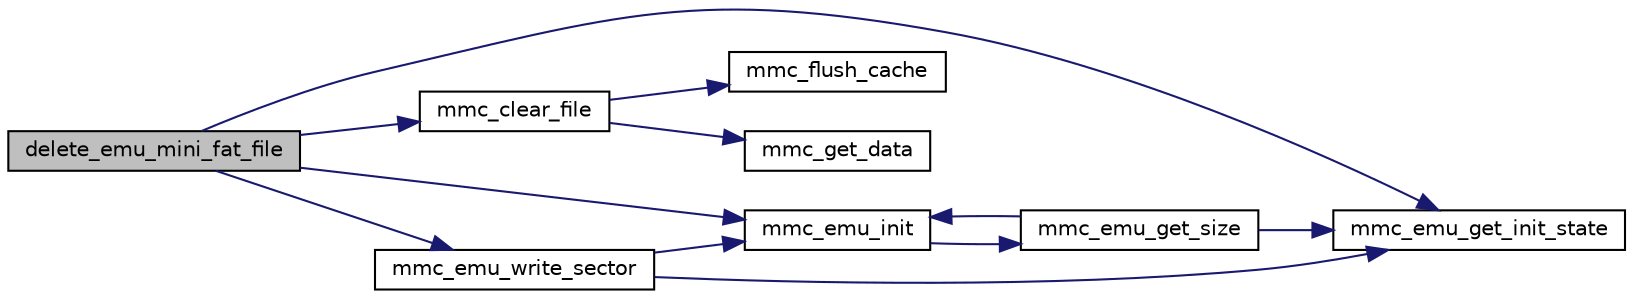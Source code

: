 digraph G
{
  edge [fontname="Helvetica",fontsize="10",labelfontname="Helvetica",labelfontsize="10"];
  node [fontname="Helvetica",fontsize="10",shape=record];
  rankdir="LR";
  Node1 [label="delete_emu_mini_fat_file",height=0.2,width=0.4,color="black", fillcolor="grey75", style="filled" fontcolor="black"];
  Node1 -> Node2 [color="midnightblue",fontsize="10",style="solid",fontname="Helvetica"];
  Node2 [label="mmc_emu_get_init_state",height=0.2,width=0.4,color="black", fillcolor="white", style="filled",URL="$mmc-emu_8h.html#a9713f38ad215f9fa39949a6f068f2b7d"];
  Node1 -> Node3 [color="midnightblue",fontsize="10",style="solid",fontname="Helvetica"];
  Node3 [label="mmc_emu_init",height=0.2,width=0.4,color="black", fillcolor="white", style="filled",URL="$mmc-emu_8h.html#ab4fc9f8caf4c79352cb259ef70b06d38"];
  Node3 -> Node4 [color="midnightblue",fontsize="10",style="solid",fontname="Helvetica"];
  Node4 [label="mmc_emu_get_size",height=0.2,width=0.4,color="black", fillcolor="white", style="filled",URL="$mmc-emu_8h.html#a4210b74e60ef7cd34612dadb6a197090"];
  Node4 -> Node2 [color="midnightblue",fontsize="10",style="solid",fontname="Helvetica"];
  Node4 -> Node3 [color="midnightblue",fontsize="10",style="solid",fontname="Helvetica"];
  Node1 -> Node5 [color="midnightblue",fontsize="10",style="solid",fontname="Helvetica"];
  Node5 [label="mmc_clear_file",height=0.2,width=0.4,color="black", fillcolor="white", style="filled",URL="$mmc-vm_8c.html#a8908f63f68b42f875acc159be8f97160"];
  Node5 -> Node6 [color="midnightblue",fontsize="10",style="solid",fontname="Helvetica"];
  Node6 [label="mmc_flush_cache",height=0.2,width=0.4,color="black", fillcolor="white", style="filled",URL="$mmc-vm_8c.html#a4faad3b4a9ed02fd2ebde88068cd4028"];
  Node5 -> Node7 [color="midnightblue",fontsize="10",style="solid",fontname="Helvetica"];
  Node7 [label="mmc_get_data",height=0.2,width=0.4,color="black", fillcolor="white", style="filled",URL="$mmc-vm_8c.html#a25aa2c381c261acbae31715c03056db9"];
  Node1 -> Node8 [color="midnightblue",fontsize="10",style="solid",fontname="Helvetica"];
  Node8 [label="mmc_emu_write_sector",height=0.2,width=0.4,color="black", fillcolor="white", style="filled",URL="$mmc-emu_8h.html#aed8e37da5218bc86881ddc1474ac7c43"];
  Node8 -> Node2 [color="midnightblue",fontsize="10",style="solid",fontname="Helvetica"];
  Node8 -> Node3 [color="midnightblue",fontsize="10",style="solid",fontname="Helvetica"];
}
